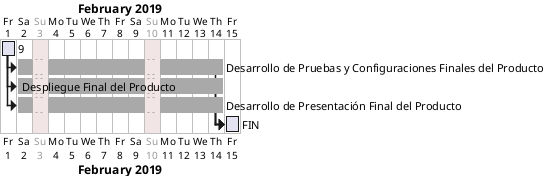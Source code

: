 @startgantt Diagrama de Gantt 10
project starts the 2019/02/01
sunday are closed
[9] lasts 1 days
[Desarrollo de Pruebas y Configuraciones Finales del Producto] lasts 11 days
[Despliegue Final del Producto] lasts 11 days
[Desarrollo de Presentación Final del Producto] lasts 11 days

[Desarrollo de Pruebas y Configuraciones Finales del Producto] starts at [9]'s end
[Despliegue Final del Producto] starts at [9]'s end
[Desarrollo de Presentación Final del Producto] starts at [9]'s end
[FIN] starts at [Desarrollo de Pruebas y Configuraciones Finales del Producto]'s end
[FIN] starts at [Despliegue Final del Producto]'s end
[FIN] starts at [Desarrollo de Presentación Final del Producto]'s end

[Desarrollo de Pruebas y Configuraciones Finales del Producto] is colored in DarkGrey
[Despliegue Final del Producto] is colored in DarkGrey
[Desarrollo de Presentación Final del Producto] is colored in DarkGrey
@endgantt